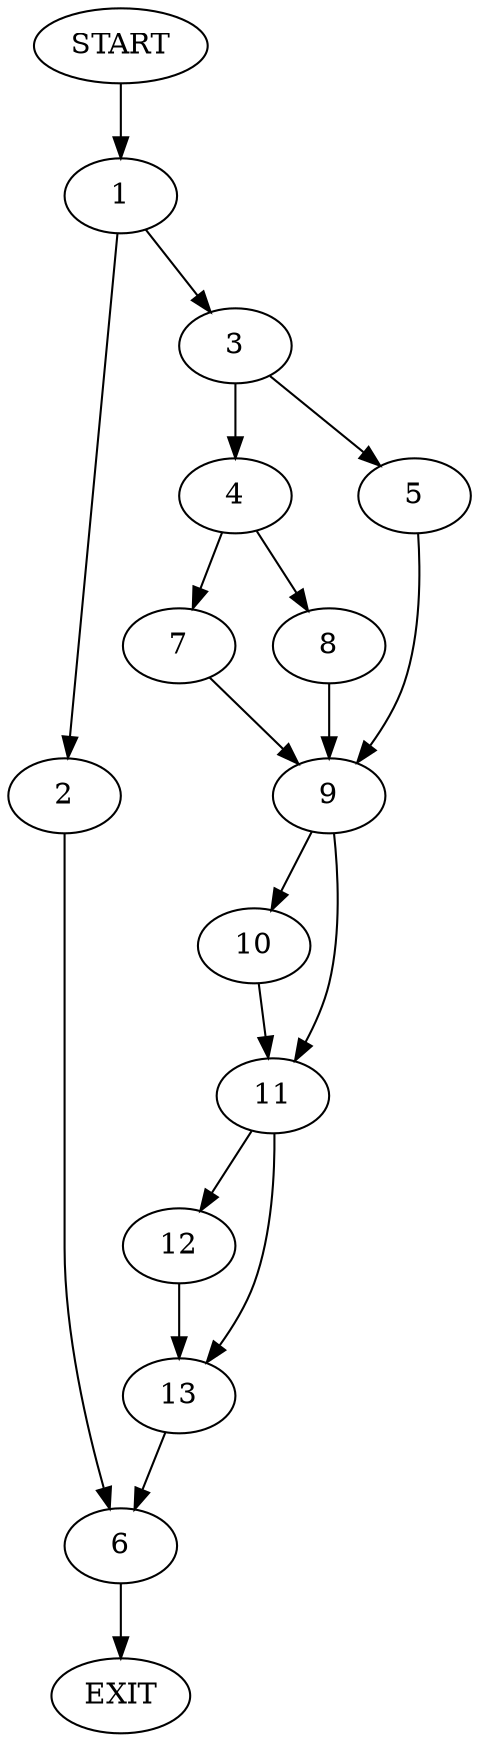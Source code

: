 digraph {
0 [label="START"]
14 [label="EXIT"]
0 -> 1
1 -> 2
1 -> 3
3 -> 4
3 -> 5
2 -> 6
4 -> 7
4 -> 8
5 -> 9
9 -> 10
9 -> 11
7 -> 9
8 -> 9
11 -> 12
11 -> 13
10 -> 11
12 -> 13
13 -> 6
6 -> 14
}
